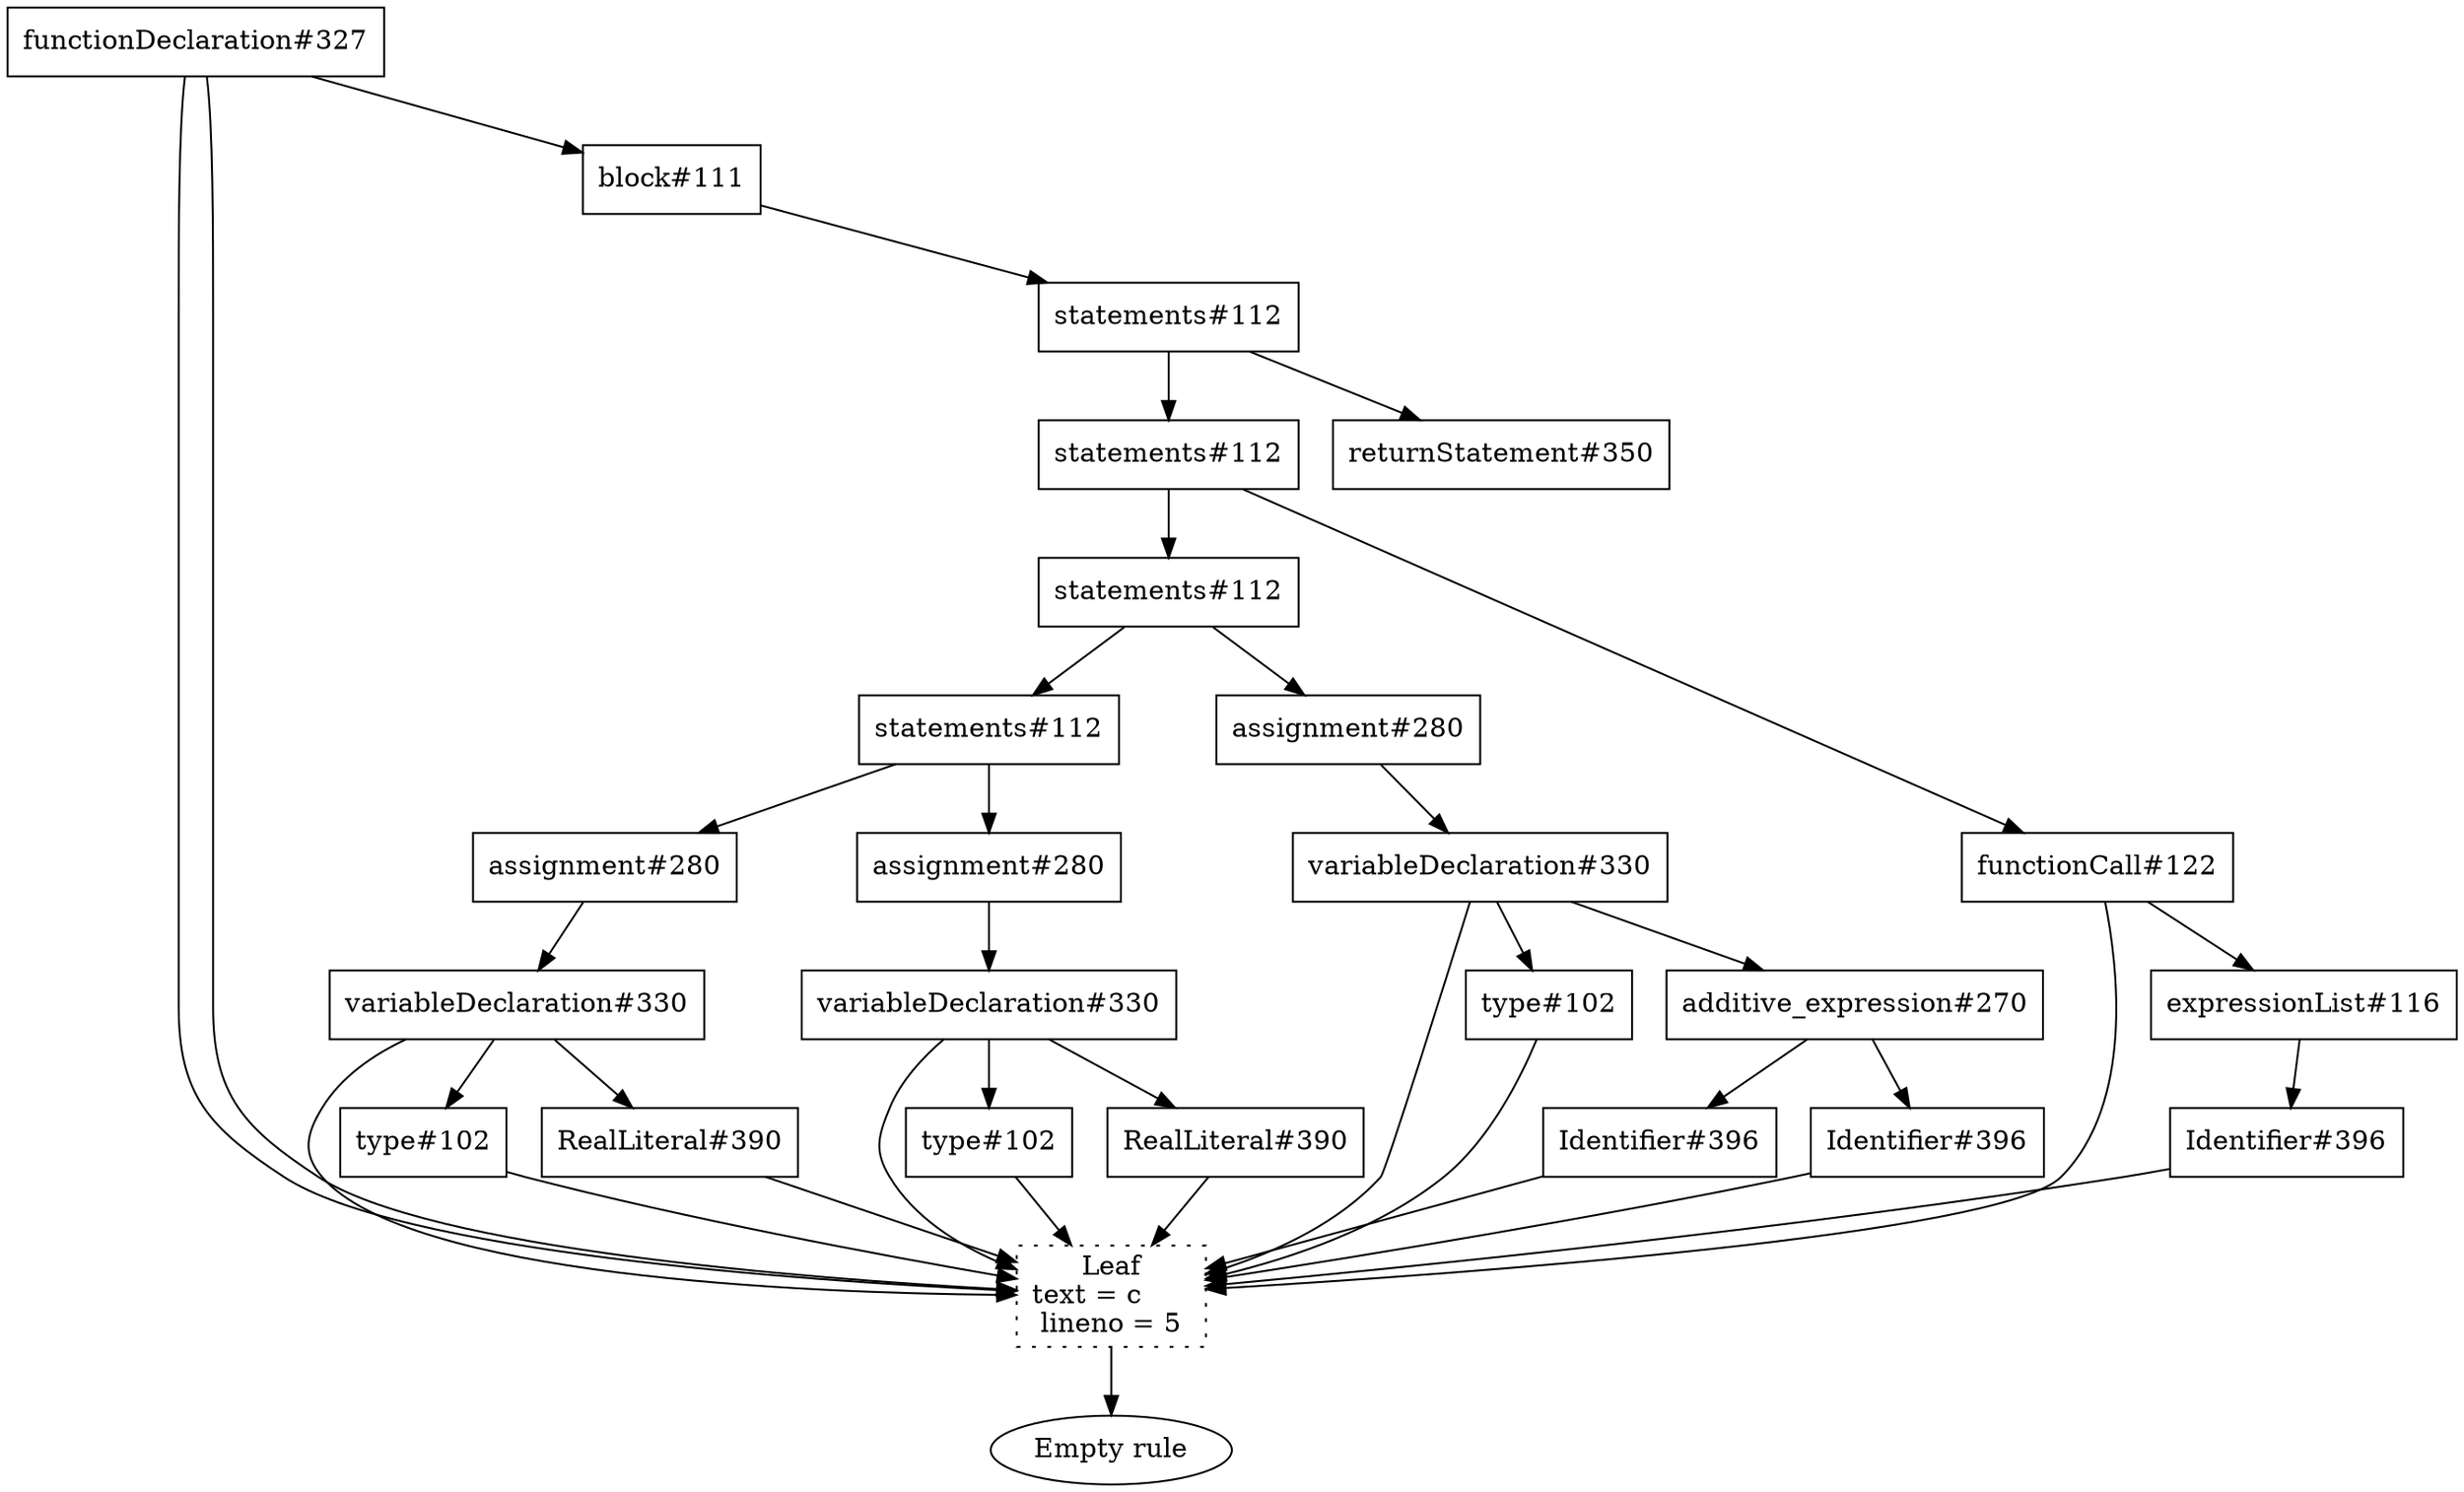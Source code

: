 digraph {
N24 [shape=box label="functionDeclaration#327"];
N24 -> N0;
N0 [shape=box style=dotted label="Leaf\ntext = main \l lineno = 1 \l"];
N24 -> N0;
N0 [shape=box label="functionValueParameters#108"];
N0 -> N25;
N25 [label="Empty rule"];
N24 -> N23;
N23 [shape=box label="block#111"];
N23 -> N22;
N22 [shape=box label="statements#112"];
N22 -> N20;
N20 [shape=box label="statements#112"];
N20 -> N16;
N16 [shape=box label="statements#112"];
N16 -> N9;
N9 [shape=box label="statements#112"];
N9 -> N4;
N4 [shape=box label="assignment#280"];
N4 -> N3;
N3 [shape=box label="variableDeclaration#330"];
N3 -> N0;
N0 [shape=box style=dotted label="Leaf\ntext = a \l lineno = 2 \l"];
N3 -> N1;
N1 [shape=box label="type#102"];
N1 -> N0;
N0 [shape=box style=dotted label="Leaf\ntext = Double \l lineno = 2 \l"];
N3 -> N2;
N2 [shape=box label="RealLiteral#390"];
N2 -> N0;
N0 [shape=box style=dotted label="Leaf\ntext = 5.4 \l lineno = 2 \l"];
N9 -> N8;
N8 [shape=box label="assignment#280"];
N8 -> N7;
N7 [shape=box label="variableDeclaration#330"];
N7 -> N0;
N0 [shape=box style=dotted label="Leaf\ntext = b \l lineno = 3 \l"];
N7 -> N5;
N5 [shape=box label="type#102"];
N5 -> N0;
N0 [shape=box style=dotted label="Leaf\ntext = Double \l lineno = 3 \l"];
N7 -> N6;
N6 [shape=box label="RealLiteral#390"];
N6 -> N0;
N0 [shape=box style=dotted label="Leaf\ntext = 2.1 \l lineno = 3 \l"];
N16 -> N15;
N15 [shape=box label="assignment#280"];
N15 -> N14;
N14 [shape=box label="variableDeclaration#330"];
N14 -> N0;
N0 [shape=box style=dotted label="Leaf\ntext = c \l lineno = 4 \l"];
N14 -> N10;
N10 [shape=box label="type#102"];
N10 -> N0;
N0 [shape=box style=dotted label="Leaf\ntext = Double \l lineno = 4 \l"];
N14 -> N13;
N13 [shape=box label="additive_expression#270"];
N13 -> N11;
N11 [shape=box label="Identifier#396"];
N11 -> N0;
N0 [shape=box style=dotted label="Leaf\ntext = a \l lineno = 4 \l"];
N13 -> N12;
N12 [shape=box label="Identifier#396"];
N12 -> N0;
N0 [shape=box style=dotted label="Leaf\ntext = b \l lineno = 4 \l"];
N20 -> N19;
N19 [shape=box label="functionCall#122"];
N19 -> N0;
N0 [shape=box style=dotted label="Leaf\ntext = println \l lineno = 5 \l"];
N19 -> N18;
N18 [shape=box label="expressionList#116"];
N18 -> N17;
N17 [shape=box label="Identifier#396"];
N17 -> N0;
N0 [shape=box style=dotted label="Leaf\ntext = c \l lineno = 5 \l"];
N22 -> N21;
N21 [shape=box label="returnStatement#350"];
}
